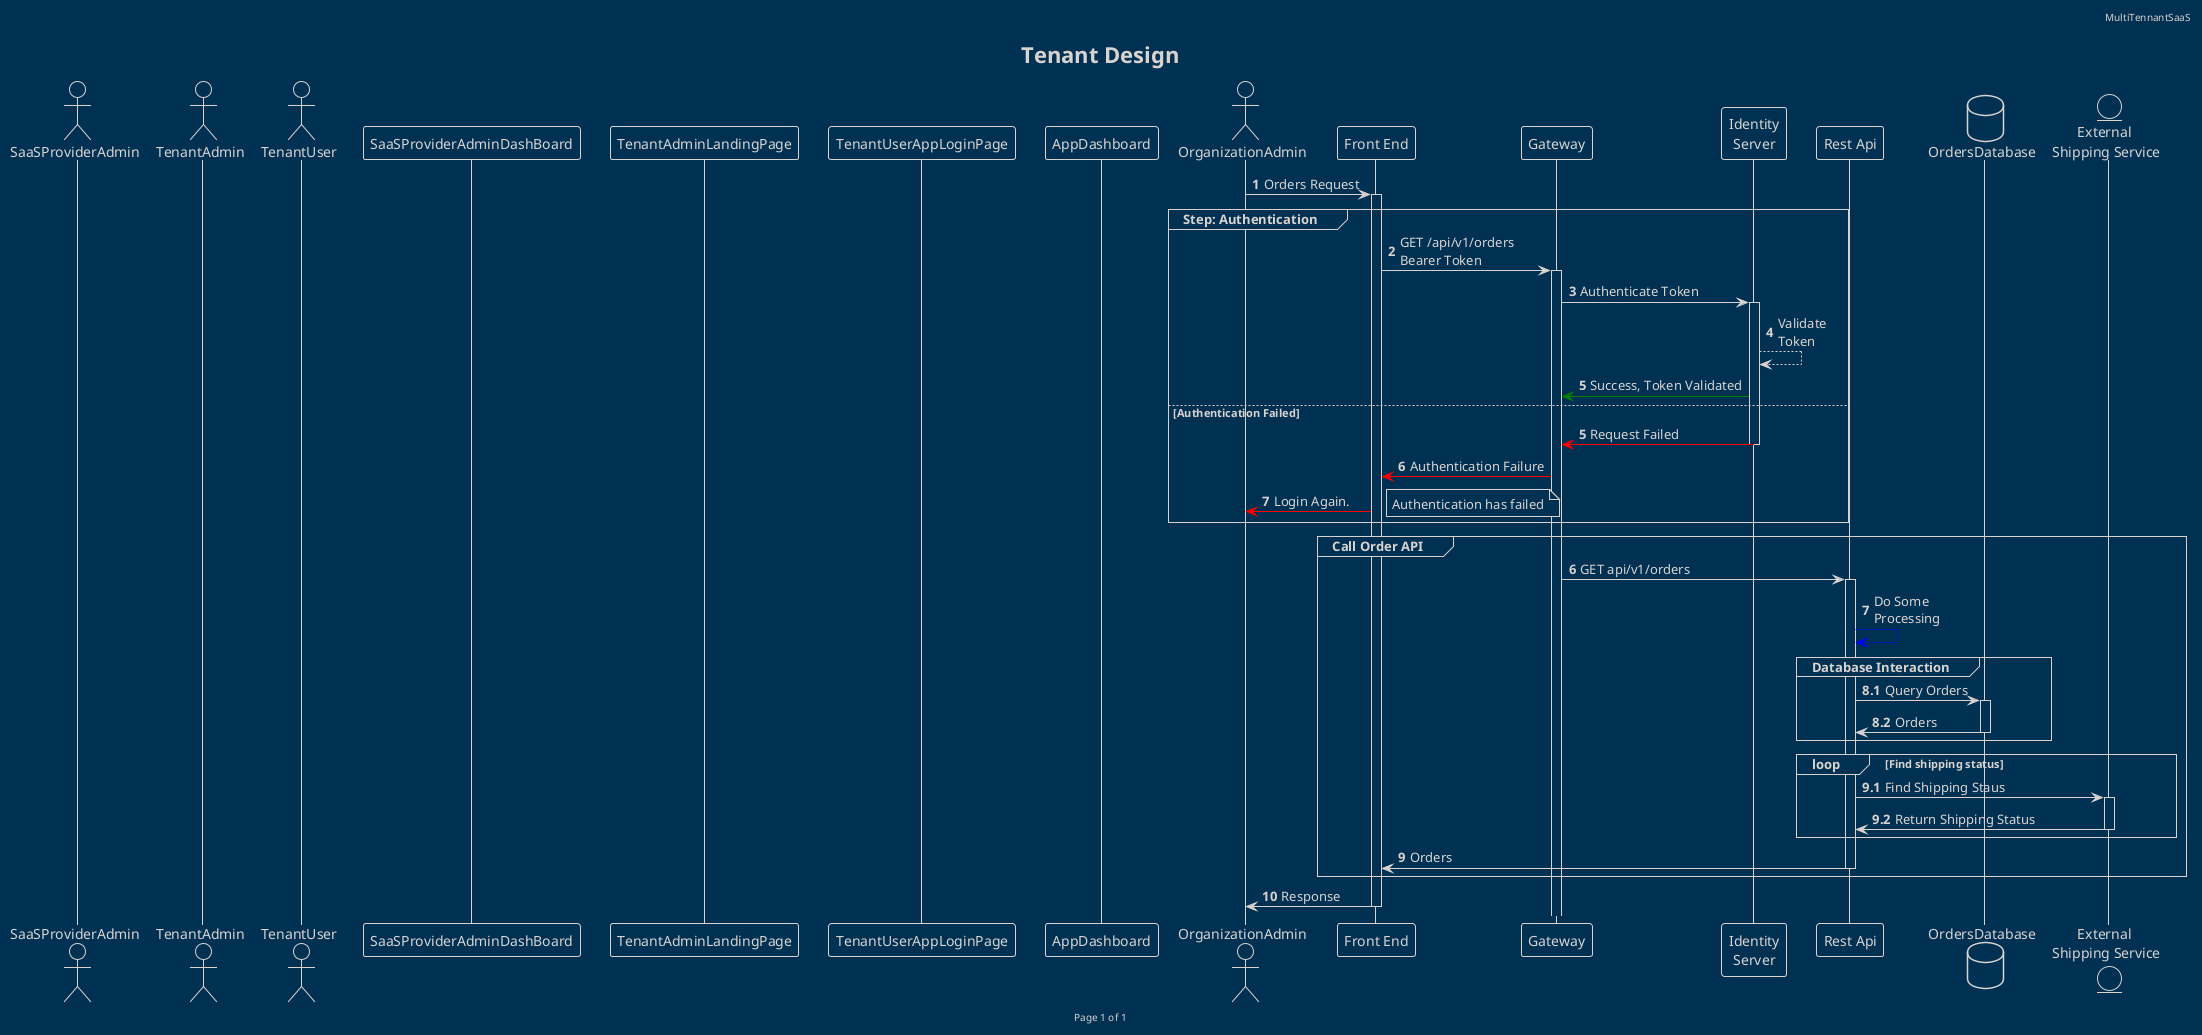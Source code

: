 @startuml MultiTennantSaaSBluePrint

'skinparam Handwritten true
!theme blueprint

'custom themes
'!theme name-of-theme-without-puml-theme from ADDRESS


header MultiTennantSaaS
footer Page %page% of %lastpage%
title "Tenant Design"
actor "SaaSProviderAdmin" as SaaSProviderAdmin
actor "TenantAdmin" as TenantAdmin
actor "TenantUser" as TenantUser
participant "SaaSProviderAdminDashBoard" as SaaSProviderAdminDashBoard
participant "TenantAdminLandingPage" as TenantAdminLandingPage
participant "TenantUserAppLoginPage" as TenantUseAppLoginPage
participant "AppDashboard" as AppDashboard

actor "OrganizationAdmin" as WebUser
participant "Front End" as Portal
participant Gateway
'participant "Identity\nServer" as IdentityServer #yellow
participant "Identity\nServer" as IdentityServer
participant "Rest Api" as RestApi
database OrdersDatabase
entity "External \nShipping Service" as ExternalShippingService

autonumber
WebUser -> Portal ++ : Orders Request
group Step: Authentication
    Portal -> Gateway ++: GET /api/v1/orders\nBearer Token
    Gateway -> IdentityServer ++: Authenticate Token
    IdentityServer --> IdentityServer : Validate\nToken
    IdentityServer -[#green]> Gateway : Success, Token Validated
    else Authentication Failed
    autonumber 5
    IdentityServer -[#red]> Gateway -- : Request Failed
    Gateway -[#red]> Portal : Authentication Failure
    Portal -[#red]> WebUser : Login Again.
    note right : Authentication has failed
end

autonumber 6
group Call Order API
    Gateway -> RestApi ++ : GET api/v1/orders
    RestApi --[#blue]> RestApi : Do Some\nProcessing
    group Database Interaction
        autonumber 8.1
        RestApi -> OrdersDatabase ++: Query Orders
        OrdersDatabase -> RestApi --: Orders
    end

    'loop
    autonumber inc A
    loop Find shipping status
        'create ExternalShippingService
        RestApi -> ExternalShippingService ++: Find Shipping Staus
        ExternalShippingService -> RestApi -- : Return Shipping Status
    end
    autonumber 9
    RestApi -> Portal --: Orders
end
Portal -> WebUser --: Response



@enduml
